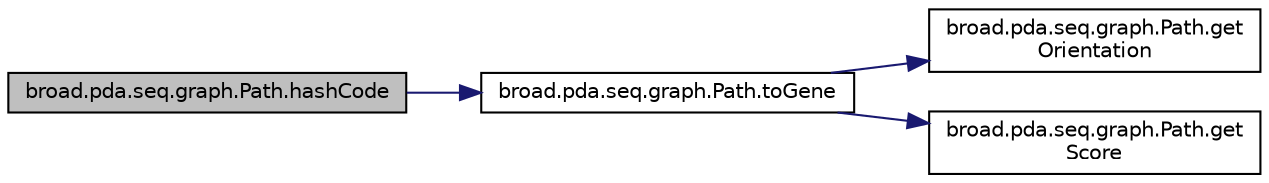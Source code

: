 digraph "broad.pda.seq.graph.Path.hashCode"
{
  edge [fontname="Helvetica",fontsize="10",labelfontname="Helvetica",labelfontsize="10"];
  node [fontname="Helvetica",fontsize="10",shape=record];
  rankdir="LR";
  Node1 [label="broad.pda.seq.graph.Path.hashCode",height=0.2,width=0.4,color="black", fillcolor="grey75", style="filled" fontcolor="black"];
  Node1 -> Node2 [color="midnightblue",fontsize="10",style="solid"];
  Node2 [label="broad.pda.seq.graph.Path.toGene",height=0.2,width=0.4,color="black", fillcolor="white", style="filled",URL="$classbroad_1_1pda_1_1seq_1_1graph_1_1_path.html#adcca168a9ae64adbf669aefd26452634"];
  Node2 -> Node3 [color="midnightblue",fontsize="10",style="solid"];
  Node3 [label="broad.pda.seq.graph.Path.get\lOrientation",height=0.2,width=0.4,color="black", fillcolor="white", style="filled",URL="$classbroad_1_1pda_1_1seq_1_1graph_1_1_path.html#ac58d8ef7f61e00ae2ee627c67c645595"];
  Node2 -> Node4 [color="midnightblue",fontsize="10",style="solid"];
  Node4 [label="broad.pda.seq.graph.Path.get\lScore",height=0.2,width=0.4,color="black", fillcolor="white", style="filled",URL="$classbroad_1_1pda_1_1seq_1_1graph_1_1_path.html#a04360d2166579e8b16be57484e375d9b"];
}
